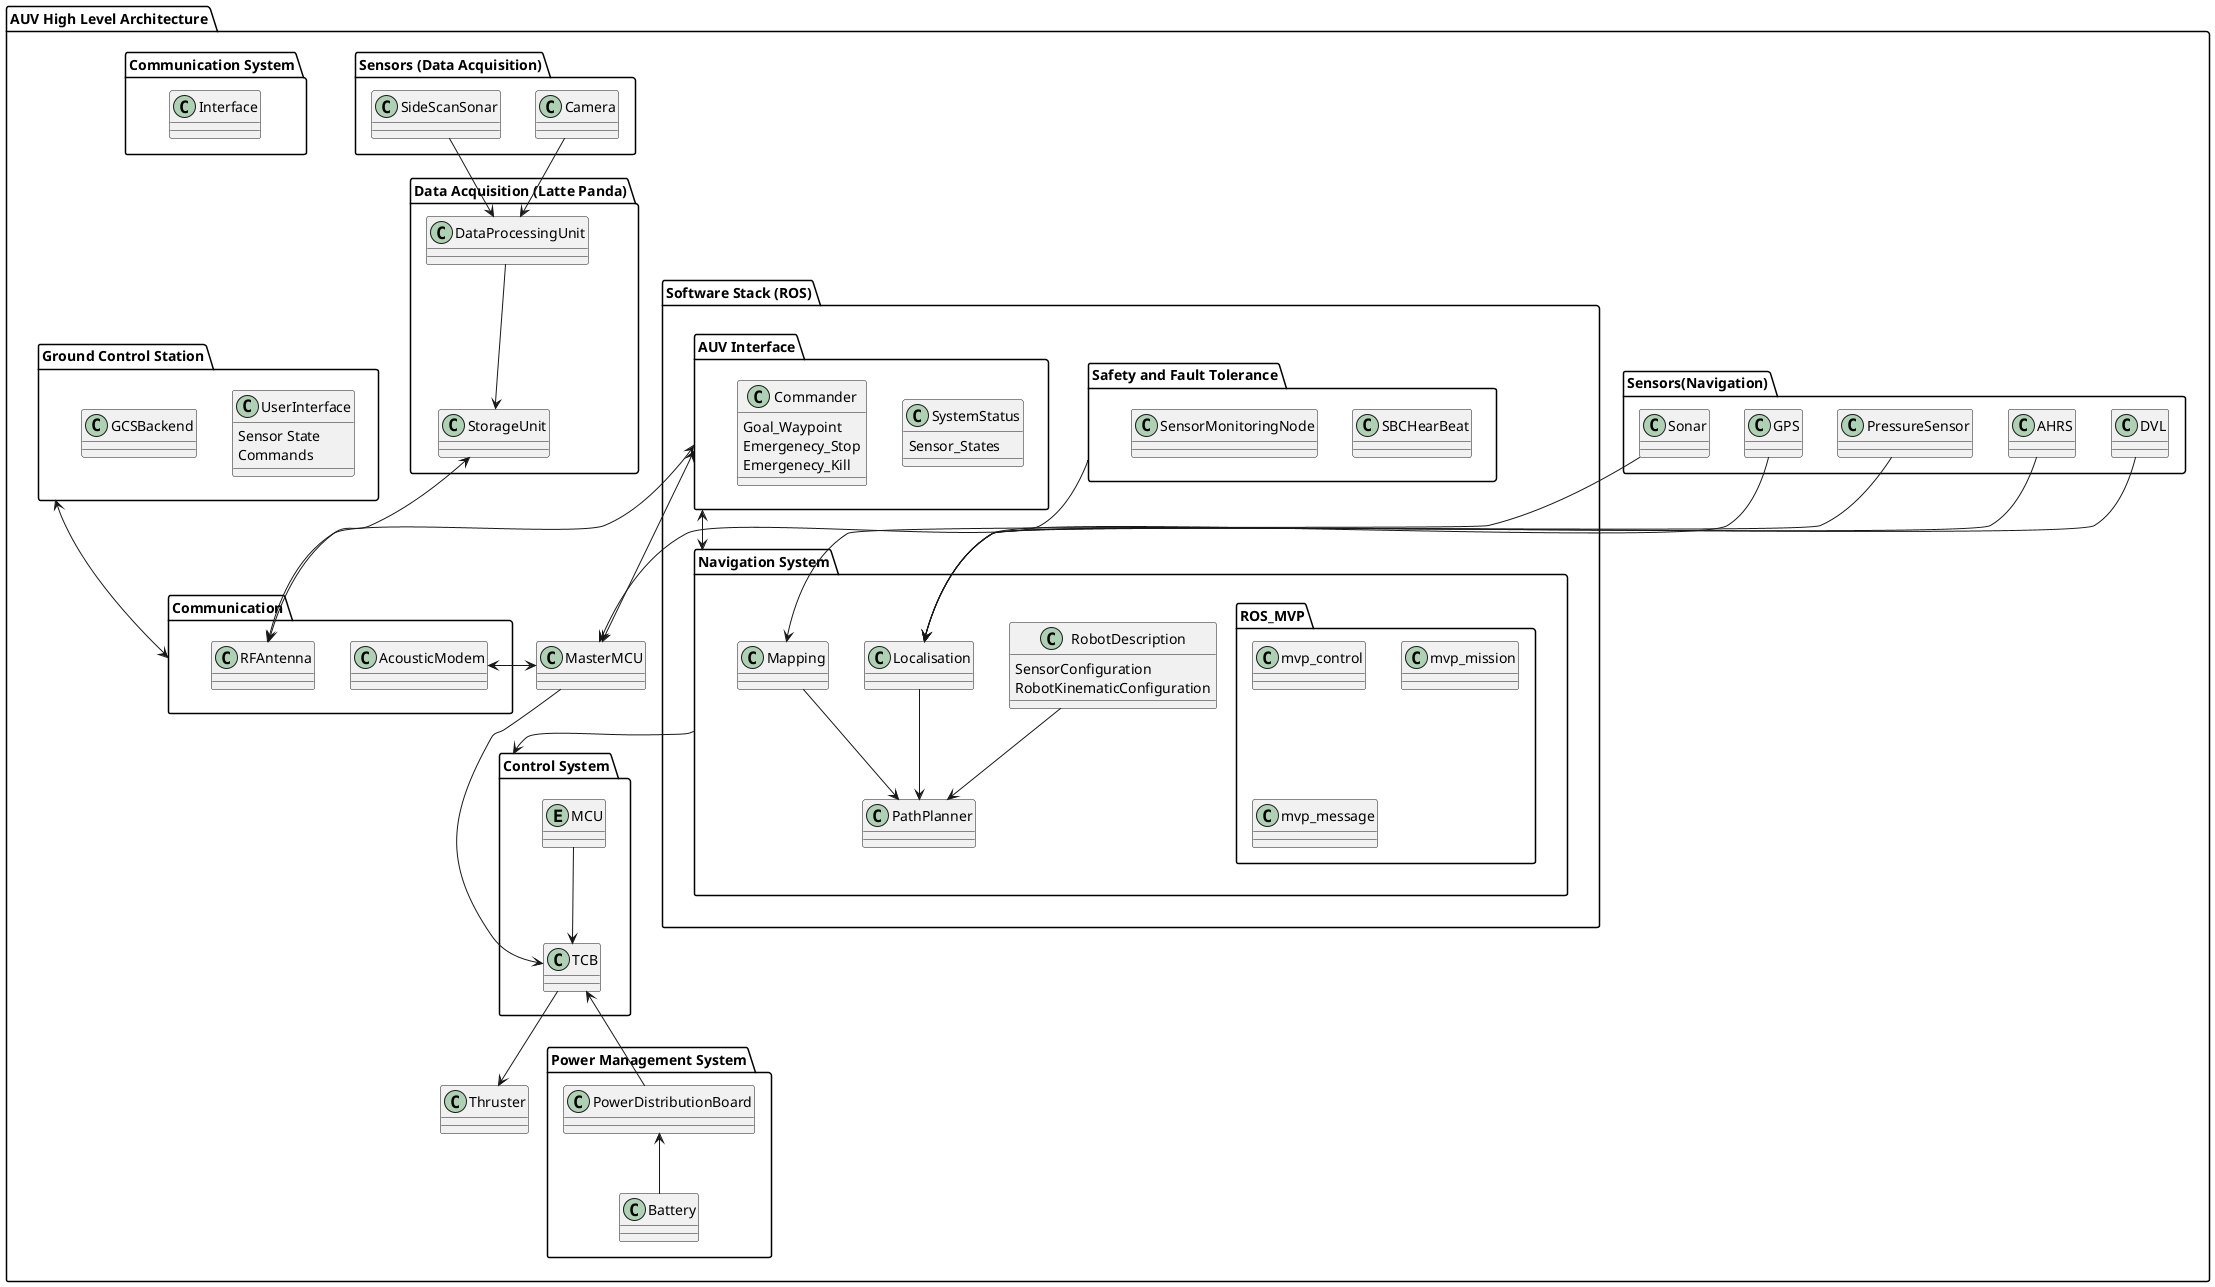 @startuml

package "AUV High Level Architecture" {
  package "Sensors(Navigation)" {
    class PressureSensor
    class Sonar
    class GPS
    class DVL
    class AHRS

  }
  
  package "Sensors (Data Acquisition)"
  {
      class Camera
    class SideScanSonar
  }

  package "Data Acquisition (Latte Panda)" {
    class DataProcessingUnit
    class StorageUnit
  }


  package "Communication System"
  {
  class Interface
  }

  package "Control System" {
    entity MCU
    class TCB
  }

  package "Communication" {
    class AcousticModem
    class RFAntenna
  }

  package "Power Management System" {
    class PowerDistributionBoard
    class Battery
  }

  package "Software Stack (ROS)" {
    package "Navigation System" {
    class Localisation
    class Mapping
    class PathPlanner
    class RobotDescription
    {
    SensorConfiguration
    RobotKinematicConfiguration
    }
    
        package ROS_MVP
    {
    class mvp_control
    class mvp_mission
    class mvp_message
    }
  }
  
    package "Safety and Fault Tolerance" {
    class SBCHearBeat
    class SensorMonitoringNode
  }
    package "AUV Interface"
    {
    class SystemStatus
    {
    Sensor_States
    }
    
    class Commander
    {
    Goal_Waypoint
    Emergenecy_Stop
    Emergenecy_Kill
    }
    }
    
  }

  class Thruster

  package "Ground Control Station"
  {
  class UserInterface
  {
  Sensor State
  Commands
  
  }
  
  class GCSBackend
  }
     Mapping --> PathPlanner
   Localisation --> PathPlanner
   RobotDescription --> PathPlanner
  GPS --> Localisation
  DVL --> Localisation
  AHRS --> Localisation
  PressureSensor --> Localisation
  Sonar --> Mapping
  Camera --> DataProcessingUnit
  SideScanSonar --> DataProcessingUnit
  DataProcessingUnit --> StorageUnit
  StorageUnit <--> RFAntenna
  "Navigation System" --> "Control System"
  MCU --> TCB
  TCB <-- PowerDistributionBoard
  "AUV Interface" <--> MasterMCU
  MasterMCU --> AcousticModem
   AcousticModem --> MasterMCU 
  "AUV Interface" <--> RFAntenna
  PowerDistributionBoard <-- Battery
   "Safety and Fault Tolerance" --> MasterMCU
  TCB --> Thruster
  "Ground Control Station" <--> "Communication"
   MasterMCU --> TCB
   "AUV Interface" <--> "Navigation System"

   
}

@enduml
